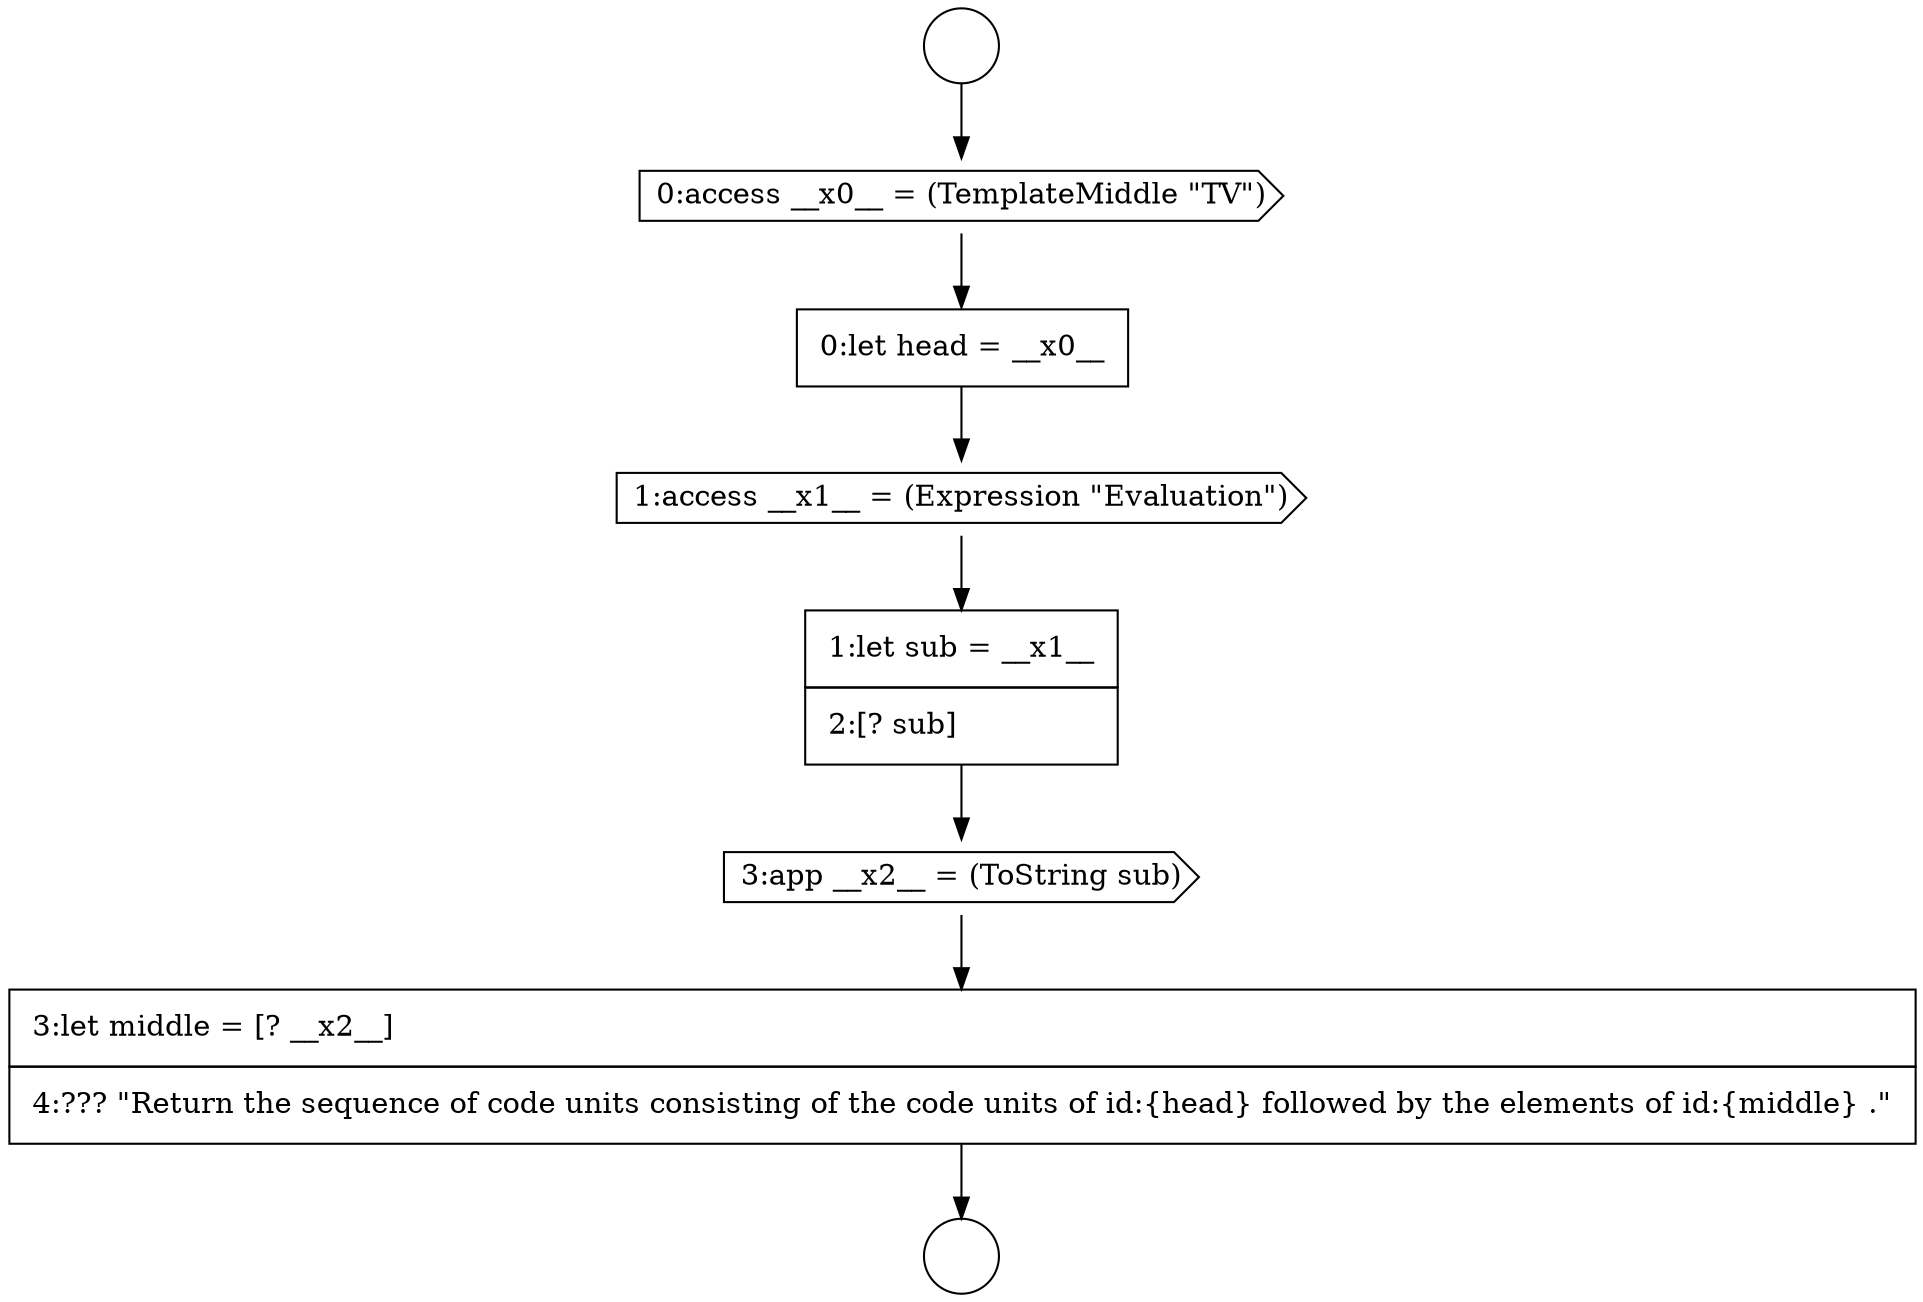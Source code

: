 digraph {
  node3648 [shape=none, margin=0, label=<<font color="black">
    <table border="0" cellborder="1" cellspacing="0" cellpadding="10">
      <tr><td align="left">3:let middle = [? __x2__]</td></tr>
      <tr><td align="left">4:??? &quot;Return the sequence of code units consisting of the code units of id:{head} followed by the elements of id:{middle} .&quot;</td></tr>
    </table>
  </font>> color="black" fillcolor="white" style=filled]
  node3644 [shape=none, margin=0, label=<<font color="black">
    <table border="0" cellborder="1" cellspacing="0" cellpadding="10">
      <tr><td align="left">0:let head = __x0__</td></tr>
    </table>
  </font>> color="black" fillcolor="white" style=filled]
  node3647 [shape=cds, label=<<font color="black">3:app __x2__ = (ToString sub)</font>> color="black" fillcolor="white" style=filled]
  node3643 [shape=cds, label=<<font color="black">0:access __x0__ = (TemplateMiddle &quot;TV&quot;)</font>> color="black" fillcolor="white" style=filled]
  node3642 [shape=circle label=" " color="black" fillcolor="white" style=filled]
  node3645 [shape=cds, label=<<font color="black">1:access __x1__ = (Expression &quot;Evaluation&quot;)</font>> color="black" fillcolor="white" style=filled]
  node3646 [shape=none, margin=0, label=<<font color="black">
    <table border="0" cellborder="1" cellspacing="0" cellpadding="10">
      <tr><td align="left">1:let sub = __x1__</td></tr>
      <tr><td align="left">2:[? sub]</td></tr>
    </table>
  </font>> color="black" fillcolor="white" style=filled]
  node3641 [shape=circle label=" " color="black" fillcolor="white" style=filled]
  node3646 -> node3647 [ color="black"]
  node3644 -> node3645 [ color="black"]
  node3645 -> node3646 [ color="black"]
  node3647 -> node3648 [ color="black"]
  node3641 -> node3643 [ color="black"]
  node3648 -> node3642 [ color="black"]
  node3643 -> node3644 [ color="black"]
}
